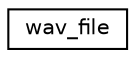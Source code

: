 digraph "Graphical Class Hierarchy"
{
 // LATEX_PDF_SIZE
  edge [fontname="Helvetica",fontsize="10",labelfontname="Helvetica",labelfontsize="10"];
  node [fontname="Helvetica",fontsize="10",shape=record];
  rankdir="LR";
  Node0 [label="wav_file",height=0.2,width=0.4,color="black", fillcolor="white", style="filled",URL="$structwav__file.html",tooltip=" "];
}
